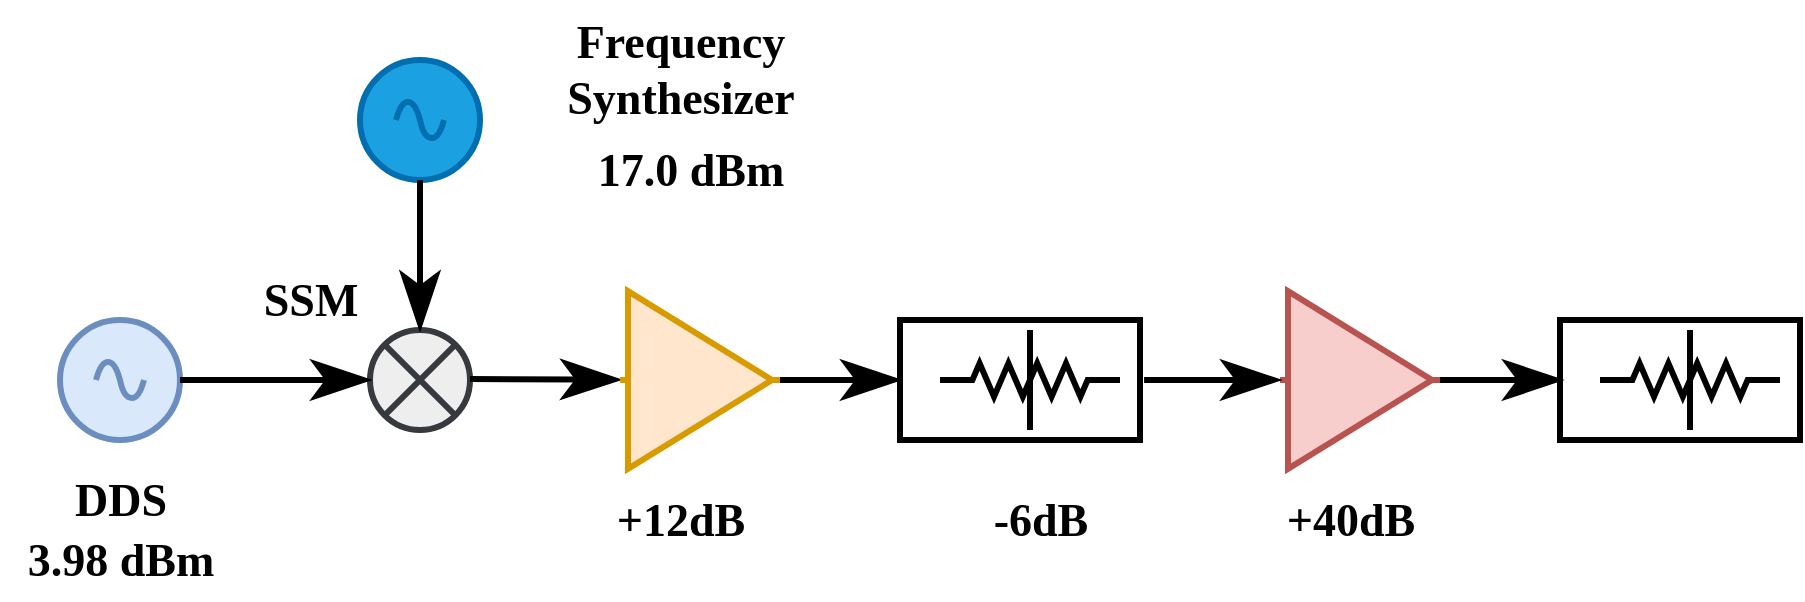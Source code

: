 <mxfile version="26.0.6">
  <diagram name="Page-1" id="9knJ2pqbwed2AeUmOM5w">
    <mxGraphModel dx="1434" dy="718" grid="1" gridSize="10" guides="1" tooltips="1" connect="1" arrows="1" fold="1" page="1" pageScale="1" pageWidth="1100" pageHeight="850" math="0" shadow="0">
      <root>
        <mxCell id="0" />
        <mxCell id="1" parent="0" />
        <mxCell id="9TDLlQAlEUStk0JPaJda-1" value="" style="pointerEvents=1;verticalLabelPosition=bottom;shadow=0;dashed=0;align=center;html=1;verticalAlign=top;shape=mxgraph.electrical.signal_sources.source;aspect=fixed;points=[[0.5,0,0],[1,0.5,0],[0.5,1,0],[0,0.5,0]];elSignalType=ac;strokeWidth=3;fillColor=#dae8fc;strokeColor=#6c8ebf;" parent="1" vertex="1">
          <mxGeometry x="100" y="210" width="60" height="60" as="geometry" />
        </mxCell>
        <mxCell id="9TDLlQAlEUStk0JPaJda-2" value="" style="pointerEvents=1;verticalLabelPosition=bottom;shadow=0;dashed=0;align=center;html=1;verticalAlign=top;shape=mxgraph.electrical.signal_sources.source;aspect=fixed;points=[[0.5,0,0],[1,0.5,0],[0.5,1,0],[0,0.5,0]];elSignalType=ac;strokeWidth=3;fillColor=#1ba1e2;strokeColor=#006EAF;fontColor=#ffffff;" parent="1" vertex="1">
          <mxGeometry x="250" y="80" width="60" height="60" as="geometry" />
        </mxCell>
        <mxCell id="9TDLlQAlEUStk0JPaJda-3" value="" style="verticalLabelPosition=bottom;shadow=0;dashed=0;align=center;html=1;verticalAlign=top;shape=mxgraph.electrical.abstract.multiplier;strokeWidth=3;fillColor=#eeeeee;strokeColor=#36393d;" parent="1" vertex="1">
          <mxGeometry x="255" y="215" width="50" height="50" as="geometry" />
        </mxCell>
        <mxCell id="9TDLlQAlEUStk0JPaJda-4" value="" style="endArrow=classicThin;html=1;strokeWidth=3;endSize=20;rounded=0;exitX=1;exitY=0.5;exitDx=0;exitDy=0;exitPerimeter=0;entryX=0;entryY=0.5;entryDx=0;entryDy=0;entryPerimeter=0;" parent="1" source="9TDLlQAlEUStk0JPaJda-1" target="9TDLlQAlEUStk0JPaJda-3" edge="1">
          <mxGeometry width="100" relative="1" as="geometry">
            <mxPoint x="360" y="400" as="sourcePoint" />
            <mxPoint x="460" y="400" as="targetPoint" />
          </mxGeometry>
        </mxCell>
        <mxCell id="9TDLlQAlEUStk0JPaJda-5" value="" style="endArrow=classicThin;html=1;strokeWidth=3;endSize=20;rounded=0;exitX=0.5;exitY=1;exitDx=0;exitDy=0;exitPerimeter=0;entryX=0.5;entryY=0;entryDx=0;entryDy=0;entryPerimeter=0;" parent="1" source="9TDLlQAlEUStk0JPaJda-2" target="9TDLlQAlEUStk0JPaJda-3" edge="1">
          <mxGeometry width="100" relative="1" as="geometry">
            <mxPoint x="280" y="160" as="sourcePoint" />
            <mxPoint x="280" y="210" as="targetPoint" />
          </mxGeometry>
        </mxCell>
        <mxCell id="9TDLlQAlEUStk0JPaJda-6" value="" style="endArrow=classicThin;html=1;strokeWidth=3;endSize=20;rounded=0;" parent="1" target="9TDLlQAlEUStk0JPaJda-7" edge="1">
          <mxGeometry width="100" relative="1" as="geometry">
            <mxPoint x="305" y="239.5" as="sourcePoint" />
            <mxPoint x="405" y="239.5" as="targetPoint" />
          </mxGeometry>
        </mxCell>
        <mxCell id="9TDLlQAlEUStk0JPaJda-7" value="" style="verticalLabelPosition=bottom;shadow=0;dashed=0;align=center;html=1;verticalAlign=top;shape=mxgraph.electrical.abstract.amplifier;strokeWidth=3;fillColor=#ffe6cc;strokeColor=#d79b00;" parent="1" vertex="1">
          <mxGeometry x="380" y="195.55" width="80" height="88.89" as="geometry" />
        </mxCell>
        <mxCell id="9TDLlQAlEUStk0JPaJda-8" value="+12dB" style="text;html=1;align=center;verticalAlign=middle;resizable=0;points=[];autosize=1;strokeColor=none;fillColor=none;strokeWidth=1;fontFamily=Congenial;fontSize=23;fontStyle=1" parent="1" vertex="1">
          <mxGeometry x="370" y="290" width="80" height="40" as="geometry" />
        </mxCell>
        <mxCell id="9TDLlQAlEUStk0JPaJda-11" value="" style="endArrow=classicThin;html=1;strokeWidth=3;endSize=20;rounded=0;exitX=1;exitY=0.5;exitDx=0;exitDy=0;exitPerimeter=0;entryX=0;entryY=0.5;entryDx=0;entryDy=0;entryPerimeter=0;" parent="1" source="9TDLlQAlEUStk0JPaJda-7" target="9TDLlQAlEUStk0JPaJda-9" edge="1">
          <mxGeometry width="100" relative="1" as="geometry">
            <mxPoint x="315" y="249.5" as="sourcePoint" />
            <mxPoint x="620" y="270" as="targetPoint" />
          </mxGeometry>
        </mxCell>
        <mxCell id="9TDLlQAlEUStk0JPaJda-14" value="" style="group" parent="1" vertex="1" connectable="0">
          <mxGeometry x="520" y="210" width="120" height="60" as="geometry" />
        </mxCell>
        <mxCell id="nAM04V969YolYPxQZcXx-5" value="" style="group" vertex="1" connectable="0" parent="9TDLlQAlEUStk0JPaJda-14">
          <mxGeometry width="120" height="60" as="geometry" />
        </mxCell>
        <mxCell id="9TDLlQAlEUStk0JPaJda-9" value="" style="verticalLabelPosition=bottom;verticalAlign=top;html=1;shape=mxgraph.basic.rect;fillColor2=none;strokeWidth=3;size=20;indent=5;" parent="nAM04V969YolYPxQZcXx-5" vertex="1">
          <mxGeometry width="120" height="60" as="geometry" />
        </mxCell>
        <mxCell id="nAM04V969YolYPxQZcXx-4" value="" style="pointerEvents=1;verticalLabelPosition=bottom;shadow=0;dashed=0;align=center;html=1;verticalAlign=top;shape=mxgraph.electrical.resistors.attenuator;strokeWidth=3;" vertex="1" parent="nAM04V969YolYPxQZcXx-5">
          <mxGeometry x="20" y="5" width="90" height="50" as="geometry" />
        </mxCell>
        <mxCell id="9TDLlQAlEUStk0JPaJda-15" value="Frequency&lt;div&gt;Synthesizer&lt;/div&gt;" style="text;html=1;align=center;verticalAlign=middle;resizable=0;points=[];autosize=1;strokeColor=none;fillColor=none;strokeWidth=1;fontFamily=Congenial;fontSize=23;fontStyle=1" parent="1" vertex="1">
          <mxGeometry x="345" y="50" width="130" height="70" as="geometry" />
        </mxCell>
        <mxCell id="9TDLlQAlEUStk0JPaJda-16" value="&lt;div&gt;DDS&lt;/div&gt;" style="text;html=1;align=center;verticalAlign=middle;resizable=0;points=[];autosize=1;strokeColor=none;fillColor=none;strokeWidth=1;fontFamily=Congenial;fontSize=23;fontStyle=1" parent="1" vertex="1">
          <mxGeometry x="95" y="280" width="70" height="40" as="geometry" />
        </mxCell>
        <mxCell id="9TDLlQAlEUStk0JPaJda-17" value="&lt;div&gt;SSM&lt;/div&gt;" style="text;html=1;align=center;verticalAlign=middle;resizable=0;points=[];autosize=1;strokeColor=none;fillColor=none;strokeWidth=1;fontFamily=Congenial;fontSize=23;fontStyle=1" parent="1" vertex="1">
          <mxGeometry x="190" y="180" width="70" height="40" as="geometry" />
        </mxCell>
        <mxCell id="nAM04V969YolYPxQZcXx-1" value="3.98 dBm" style="text;html=1;align=center;verticalAlign=middle;resizable=0;points=[];autosize=1;strokeColor=none;fillColor=none;strokeWidth=1;fontFamily=Congenial;fontSize=23;fontStyle=1" vertex="1" parent="1">
          <mxGeometry x="70" y="310" width="120" height="40" as="geometry" />
        </mxCell>
        <mxCell id="nAM04V969YolYPxQZcXx-2" value="17.0 dBm" style="text;html=1;align=center;verticalAlign=middle;resizable=0;points=[];autosize=1;strokeColor=none;fillColor=none;strokeWidth=1;fontFamily=Congenial;fontSize=23;fontStyle=1" vertex="1" parent="1">
          <mxGeometry x="355" y="115" width="120" height="40" as="geometry" />
        </mxCell>
        <mxCell id="9TDLlQAlEUStk0JPaJda-10" value="-6dB" style="text;html=1;align=center;verticalAlign=middle;resizable=0;points=[];autosize=1;strokeColor=none;fillColor=none;strokeWidth=1;fontFamily=Congenial;fontSize=23;fontStyle=1" parent="1" vertex="1">
          <mxGeometry x="550" y="290" width="80" height="40" as="geometry" />
        </mxCell>
        <mxCell id="nAM04V969YolYPxQZcXx-6" value="" style="verticalLabelPosition=bottom;shadow=0;dashed=0;align=center;html=1;verticalAlign=top;shape=mxgraph.electrical.abstract.amplifier;strokeWidth=3;fillColor=#f8cecc;strokeColor=#b85450;" vertex="1" parent="1">
          <mxGeometry x="710" y="195.55" width="80" height="88.89" as="geometry" />
        </mxCell>
        <mxCell id="nAM04V969YolYPxQZcXx-7" value="" style="endArrow=classicThin;html=1;strokeWidth=3;endSize=20;rounded=0;entryX=0;entryY=0.5;entryDx=0;entryDy=0;entryPerimeter=0;exitX=1.017;exitY=0.5;exitDx=0;exitDy=0;exitPerimeter=0;" edge="1" parent="1" source="9TDLlQAlEUStk0JPaJda-9" target="nAM04V969YolYPxQZcXx-6">
          <mxGeometry width="100" relative="1" as="geometry">
            <mxPoint x="470" y="290" as="sourcePoint" />
            <mxPoint x="530" y="250" as="targetPoint" />
          </mxGeometry>
        </mxCell>
        <mxCell id="nAM04V969YolYPxQZcXx-8" value="+40dB" style="text;html=1;align=center;verticalAlign=middle;resizable=0;points=[];autosize=1;strokeColor=none;fillColor=none;strokeWidth=1;fontFamily=Congenial;fontSize=23;fontStyle=1" vertex="1" parent="1">
          <mxGeometry x="700" y="290" width="90" height="40" as="geometry" />
        </mxCell>
        <mxCell id="nAM04V969YolYPxQZcXx-9" value="" style="group" vertex="1" connectable="0" parent="1">
          <mxGeometry x="850" y="210" width="120" height="60" as="geometry" />
        </mxCell>
        <mxCell id="nAM04V969YolYPxQZcXx-10" value="" style="group" vertex="1" connectable="0" parent="nAM04V969YolYPxQZcXx-9">
          <mxGeometry width="120" height="60" as="geometry" />
        </mxCell>
        <mxCell id="nAM04V969YolYPxQZcXx-11" value="" style="verticalLabelPosition=bottom;verticalAlign=top;html=1;shape=mxgraph.basic.rect;fillColor2=none;strokeWidth=3;size=20;indent=5;" vertex="1" parent="nAM04V969YolYPxQZcXx-10">
          <mxGeometry width="120" height="60" as="geometry" />
        </mxCell>
        <mxCell id="nAM04V969YolYPxQZcXx-12" value="" style="pointerEvents=1;verticalLabelPosition=bottom;shadow=0;dashed=0;align=center;html=1;verticalAlign=top;shape=mxgraph.electrical.resistors.attenuator;strokeWidth=3;" vertex="1" parent="nAM04V969YolYPxQZcXx-10">
          <mxGeometry x="20" y="5" width="90" height="50" as="geometry" />
        </mxCell>
        <mxCell id="nAM04V969YolYPxQZcXx-14" value="" style="endArrow=classicThin;html=1;strokeWidth=3;endSize=20;rounded=0;entryX=0.008;entryY=0.5;entryDx=0;entryDy=0;entryPerimeter=0;exitX=1;exitY=0.5;exitDx=0;exitDy=0;exitPerimeter=0;" edge="1" parent="1" source="nAM04V969YolYPxQZcXx-6" target="nAM04V969YolYPxQZcXx-11">
          <mxGeometry width="100" relative="1" as="geometry">
            <mxPoint x="820" y="370" as="sourcePoint" />
            <mxPoint x="888" y="370" as="targetPoint" />
          </mxGeometry>
        </mxCell>
      </root>
    </mxGraphModel>
  </diagram>
</mxfile>
